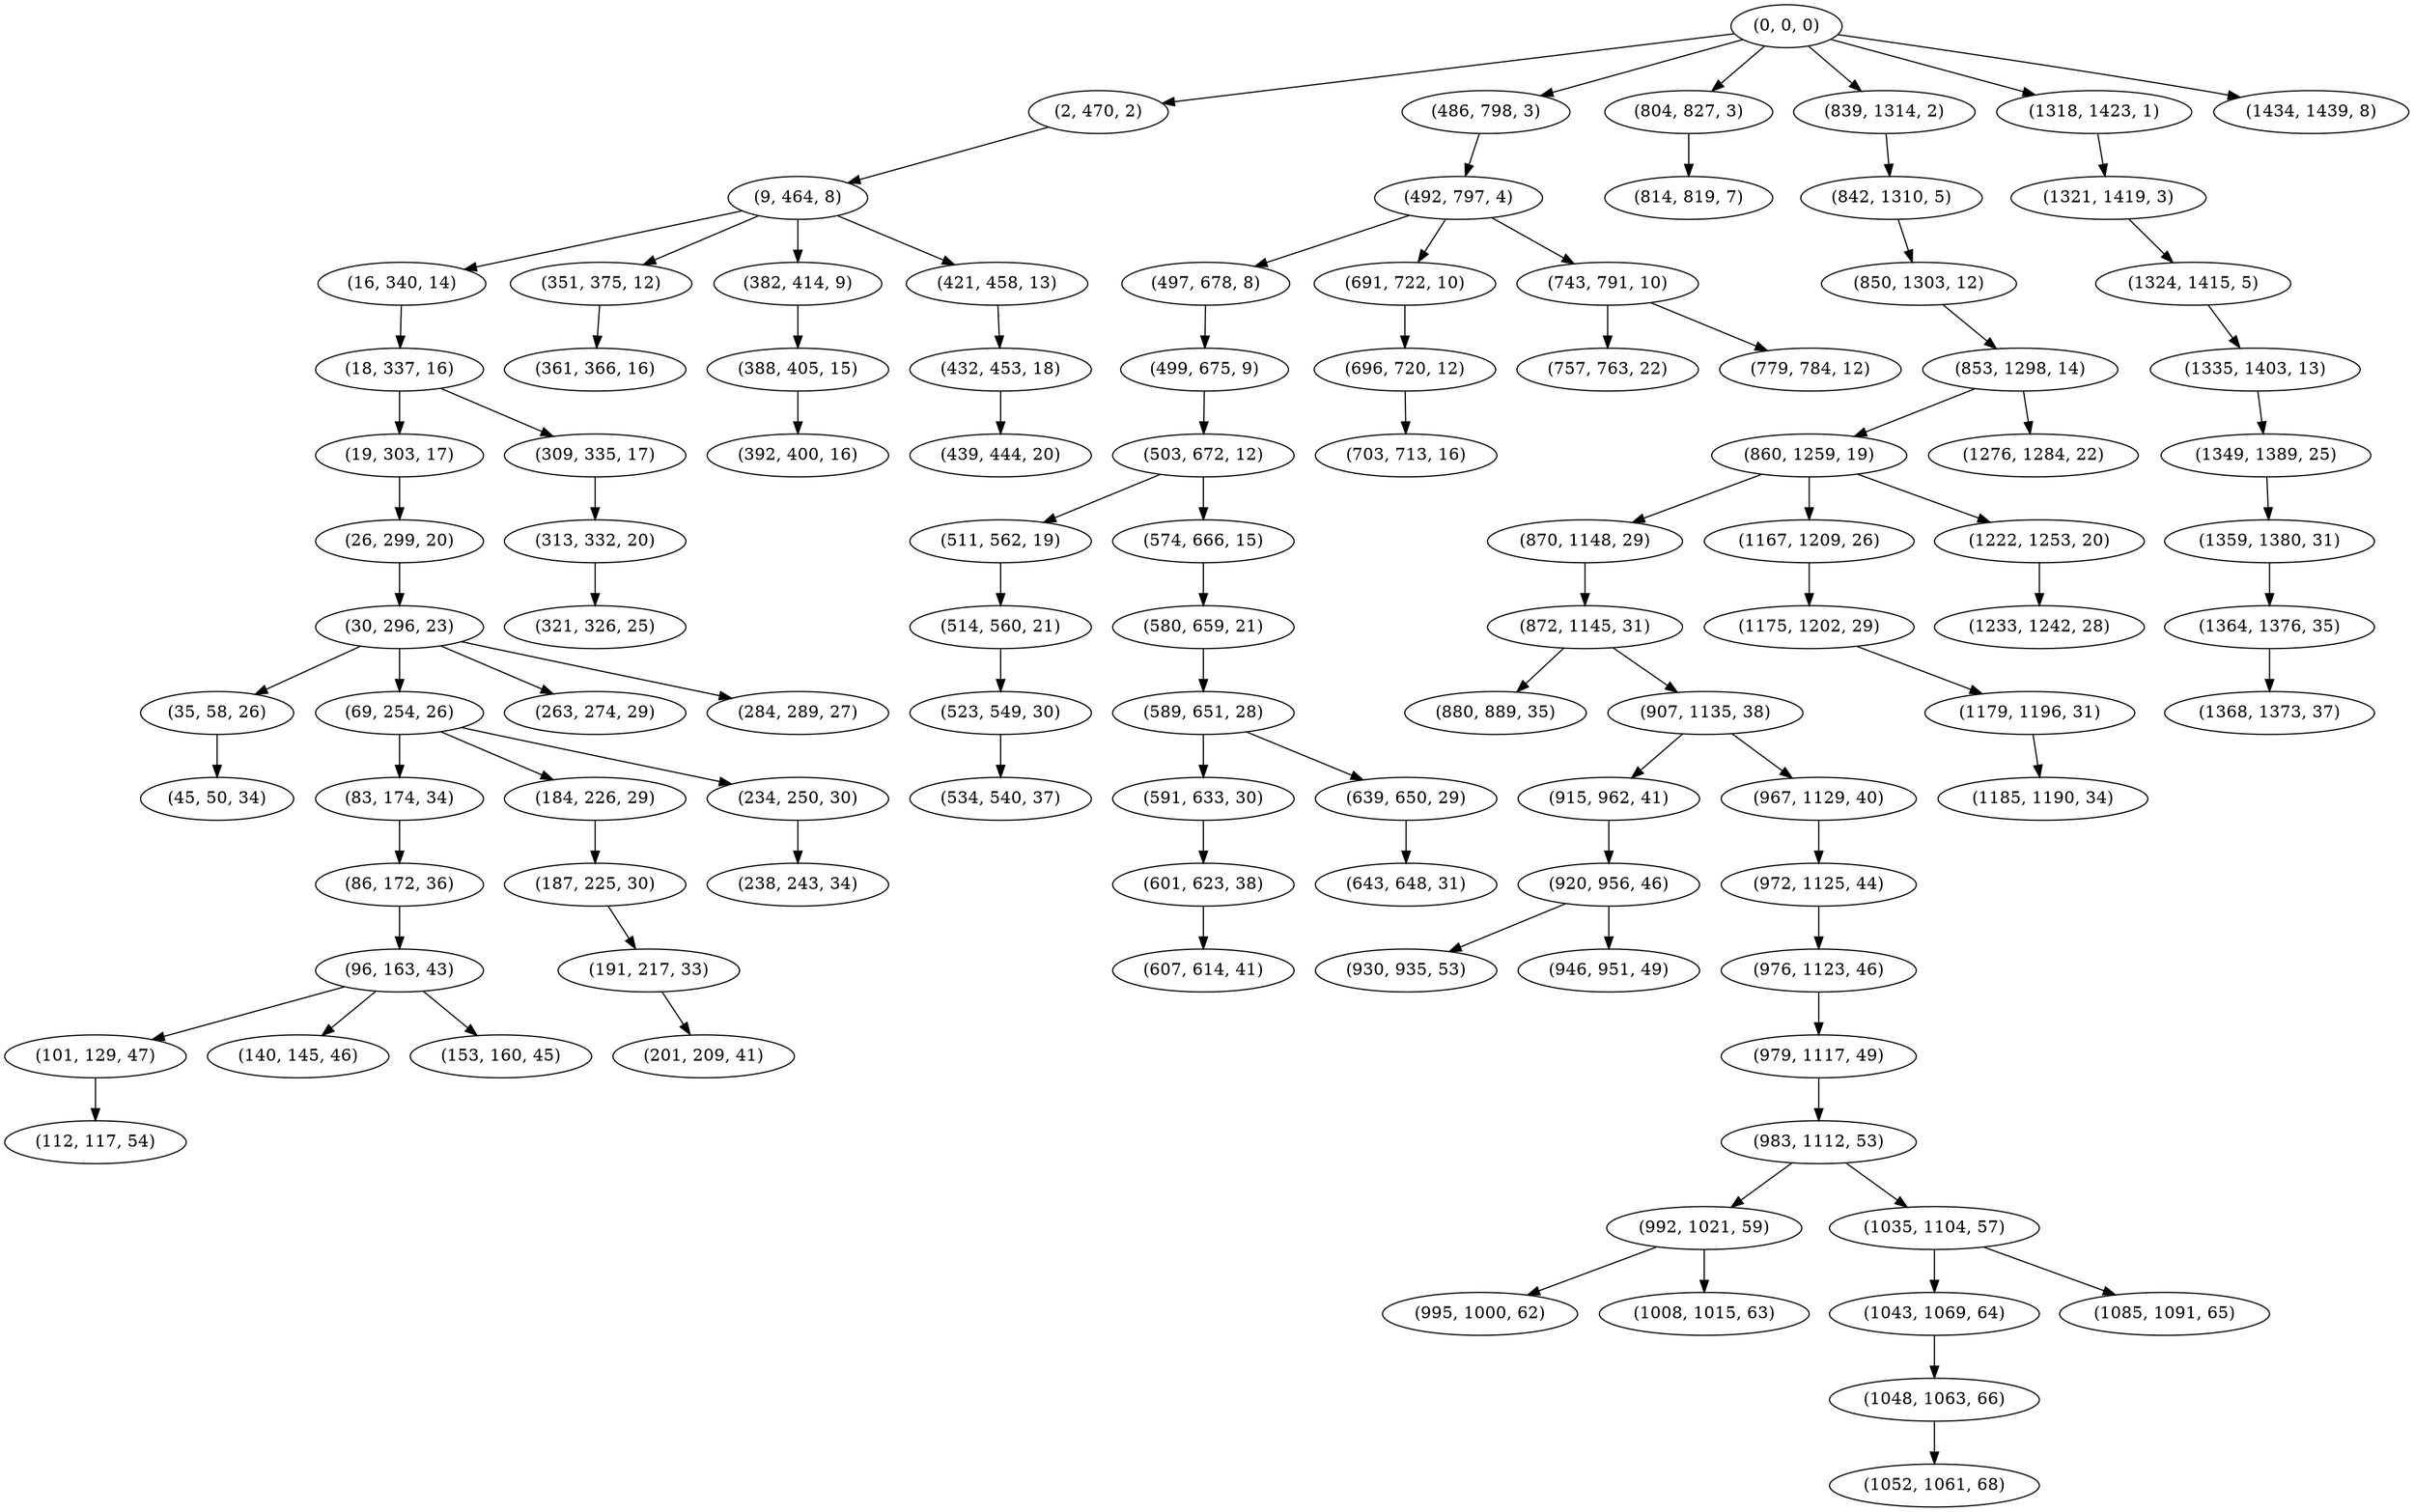 digraph tree {
    "(0, 0, 0)";
    "(2, 470, 2)";
    "(9, 464, 8)";
    "(16, 340, 14)";
    "(18, 337, 16)";
    "(19, 303, 17)";
    "(26, 299, 20)";
    "(30, 296, 23)";
    "(35, 58, 26)";
    "(45, 50, 34)";
    "(69, 254, 26)";
    "(83, 174, 34)";
    "(86, 172, 36)";
    "(96, 163, 43)";
    "(101, 129, 47)";
    "(112, 117, 54)";
    "(140, 145, 46)";
    "(153, 160, 45)";
    "(184, 226, 29)";
    "(187, 225, 30)";
    "(191, 217, 33)";
    "(201, 209, 41)";
    "(234, 250, 30)";
    "(238, 243, 34)";
    "(263, 274, 29)";
    "(284, 289, 27)";
    "(309, 335, 17)";
    "(313, 332, 20)";
    "(321, 326, 25)";
    "(351, 375, 12)";
    "(361, 366, 16)";
    "(382, 414, 9)";
    "(388, 405, 15)";
    "(392, 400, 16)";
    "(421, 458, 13)";
    "(432, 453, 18)";
    "(439, 444, 20)";
    "(486, 798, 3)";
    "(492, 797, 4)";
    "(497, 678, 8)";
    "(499, 675, 9)";
    "(503, 672, 12)";
    "(511, 562, 19)";
    "(514, 560, 21)";
    "(523, 549, 30)";
    "(534, 540, 37)";
    "(574, 666, 15)";
    "(580, 659, 21)";
    "(589, 651, 28)";
    "(591, 633, 30)";
    "(601, 623, 38)";
    "(607, 614, 41)";
    "(639, 650, 29)";
    "(643, 648, 31)";
    "(691, 722, 10)";
    "(696, 720, 12)";
    "(703, 713, 16)";
    "(743, 791, 10)";
    "(757, 763, 22)";
    "(779, 784, 12)";
    "(804, 827, 3)";
    "(814, 819, 7)";
    "(839, 1314, 2)";
    "(842, 1310, 5)";
    "(850, 1303, 12)";
    "(853, 1298, 14)";
    "(860, 1259, 19)";
    "(870, 1148, 29)";
    "(872, 1145, 31)";
    "(880, 889, 35)";
    "(907, 1135, 38)";
    "(915, 962, 41)";
    "(920, 956, 46)";
    "(930, 935, 53)";
    "(946, 951, 49)";
    "(967, 1129, 40)";
    "(972, 1125, 44)";
    "(976, 1123, 46)";
    "(979, 1117, 49)";
    "(983, 1112, 53)";
    "(992, 1021, 59)";
    "(995, 1000, 62)";
    "(1008, 1015, 63)";
    "(1035, 1104, 57)";
    "(1043, 1069, 64)";
    "(1048, 1063, 66)";
    "(1052, 1061, 68)";
    "(1085, 1091, 65)";
    "(1167, 1209, 26)";
    "(1175, 1202, 29)";
    "(1179, 1196, 31)";
    "(1185, 1190, 34)";
    "(1222, 1253, 20)";
    "(1233, 1242, 28)";
    "(1276, 1284, 22)";
    "(1318, 1423, 1)";
    "(1321, 1419, 3)";
    "(1324, 1415, 5)";
    "(1335, 1403, 13)";
    "(1349, 1389, 25)";
    "(1359, 1380, 31)";
    "(1364, 1376, 35)";
    "(1368, 1373, 37)";
    "(1434, 1439, 8)";
    "(0, 0, 0)" -> "(2, 470, 2)";
    "(0, 0, 0)" -> "(486, 798, 3)";
    "(0, 0, 0)" -> "(804, 827, 3)";
    "(0, 0, 0)" -> "(839, 1314, 2)";
    "(0, 0, 0)" -> "(1318, 1423, 1)";
    "(0, 0, 0)" -> "(1434, 1439, 8)";
    "(2, 470, 2)" -> "(9, 464, 8)";
    "(9, 464, 8)" -> "(16, 340, 14)";
    "(9, 464, 8)" -> "(351, 375, 12)";
    "(9, 464, 8)" -> "(382, 414, 9)";
    "(9, 464, 8)" -> "(421, 458, 13)";
    "(16, 340, 14)" -> "(18, 337, 16)";
    "(18, 337, 16)" -> "(19, 303, 17)";
    "(18, 337, 16)" -> "(309, 335, 17)";
    "(19, 303, 17)" -> "(26, 299, 20)";
    "(26, 299, 20)" -> "(30, 296, 23)";
    "(30, 296, 23)" -> "(35, 58, 26)";
    "(30, 296, 23)" -> "(69, 254, 26)";
    "(30, 296, 23)" -> "(263, 274, 29)";
    "(30, 296, 23)" -> "(284, 289, 27)";
    "(35, 58, 26)" -> "(45, 50, 34)";
    "(69, 254, 26)" -> "(83, 174, 34)";
    "(69, 254, 26)" -> "(184, 226, 29)";
    "(69, 254, 26)" -> "(234, 250, 30)";
    "(83, 174, 34)" -> "(86, 172, 36)";
    "(86, 172, 36)" -> "(96, 163, 43)";
    "(96, 163, 43)" -> "(101, 129, 47)";
    "(96, 163, 43)" -> "(140, 145, 46)";
    "(96, 163, 43)" -> "(153, 160, 45)";
    "(101, 129, 47)" -> "(112, 117, 54)";
    "(184, 226, 29)" -> "(187, 225, 30)";
    "(187, 225, 30)" -> "(191, 217, 33)";
    "(191, 217, 33)" -> "(201, 209, 41)";
    "(234, 250, 30)" -> "(238, 243, 34)";
    "(309, 335, 17)" -> "(313, 332, 20)";
    "(313, 332, 20)" -> "(321, 326, 25)";
    "(351, 375, 12)" -> "(361, 366, 16)";
    "(382, 414, 9)" -> "(388, 405, 15)";
    "(388, 405, 15)" -> "(392, 400, 16)";
    "(421, 458, 13)" -> "(432, 453, 18)";
    "(432, 453, 18)" -> "(439, 444, 20)";
    "(486, 798, 3)" -> "(492, 797, 4)";
    "(492, 797, 4)" -> "(497, 678, 8)";
    "(492, 797, 4)" -> "(691, 722, 10)";
    "(492, 797, 4)" -> "(743, 791, 10)";
    "(497, 678, 8)" -> "(499, 675, 9)";
    "(499, 675, 9)" -> "(503, 672, 12)";
    "(503, 672, 12)" -> "(511, 562, 19)";
    "(503, 672, 12)" -> "(574, 666, 15)";
    "(511, 562, 19)" -> "(514, 560, 21)";
    "(514, 560, 21)" -> "(523, 549, 30)";
    "(523, 549, 30)" -> "(534, 540, 37)";
    "(574, 666, 15)" -> "(580, 659, 21)";
    "(580, 659, 21)" -> "(589, 651, 28)";
    "(589, 651, 28)" -> "(591, 633, 30)";
    "(589, 651, 28)" -> "(639, 650, 29)";
    "(591, 633, 30)" -> "(601, 623, 38)";
    "(601, 623, 38)" -> "(607, 614, 41)";
    "(639, 650, 29)" -> "(643, 648, 31)";
    "(691, 722, 10)" -> "(696, 720, 12)";
    "(696, 720, 12)" -> "(703, 713, 16)";
    "(743, 791, 10)" -> "(757, 763, 22)";
    "(743, 791, 10)" -> "(779, 784, 12)";
    "(804, 827, 3)" -> "(814, 819, 7)";
    "(839, 1314, 2)" -> "(842, 1310, 5)";
    "(842, 1310, 5)" -> "(850, 1303, 12)";
    "(850, 1303, 12)" -> "(853, 1298, 14)";
    "(853, 1298, 14)" -> "(860, 1259, 19)";
    "(853, 1298, 14)" -> "(1276, 1284, 22)";
    "(860, 1259, 19)" -> "(870, 1148, 29)";
    "(860, 1259, 19)" -> "(1167, 1209, 26)";
    "(860, 1259, 19)" -> "(1222, 1253, 20)";
    "(870, 1148, 29)" -> "(872, 1145, 31)";
    "(872, 1145, 31)" -> "(880, 889, 35)";
    "(872, 1145, 31)" -> "(907, 1135, 38)";
    "(907, 1135, 38)" -> "(915, 962, 41)";
    "(907, 1135, 38)" -> "(967, 1129, 40)";
    "(915, 962, 41)" -> "(920, 956, 46)";
    "(920, 956, 46)" -> "(930, 935, 53)";
    "(920, 956, 46)" -> "(946, 951, 49)";
    "(967, 1129, 40)" -> "(972, 1125, 44)";
    "(972, 1125, 44)" -> "(976, 1123, 46)";
    "(976, 1123, 46)" -> "(979, 1117, 49)";
    "(979, 1117, 49)" -> "(983, 1112, 53)";
    "(983, 1112, 53)" -> "(992, 1021, 59)";
    "(983, 1112, 53)" -> "(1035, 1104, 57)";
    "(992, 1021, 59)" -> "(995, 1000, 62)";
    "(992, 1021, 59)" -> "(1008, 1015, 63)";
    "(1035, 1104, 57)" -> "(1043, 1069, 64)";
    "(1035, 1104, 57)" -> "(1085, 1091, 65)";
    "(1043, 1069, 64)" -> "(1048, 1063, 66)";
    "(1048, 1063, 66)" -> "(1052, 1061, 68)";
    "(1167, 1209, 26)" -> "(1175, 1202, 29)";
    "(1175, 1202, 29)" -> "(1179, 1196, 31)";
    "(1179, 1196, 31)" -> "(1185, 1190, 34)";
    "(1222, 1253, 20)" -> "(1233, 1242, 28)";
    "(1318, 1423, 1)" -> "(1321, 1419, 3)";
    "(1321, 1419, 3)" -> "(1324, 1415, 5)";
    "(1324, 1415, 5)" -> "(1335, 1403, 13)";
    "(1335, 1403, 13)" -> "(1349, 1389, 25)";
    "(1349, 1389, 25)" -> "(1359, 1380, 31)";
    "(1359, 1380, 31)" -> "(1364, 1376, 35)";
    "(1364, 1376, 35)" -> "(1368, 1373, 37)";
}
